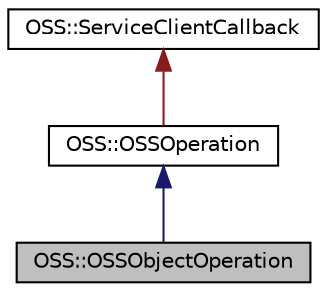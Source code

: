 digraph "OSS::OSSObjectOperation"
{
  edge [fontname="Helvetica",fontsize="10",labelfontname="Helvetica",labelfontsize="10"];
  node [fontname="Helvetica",fontsize="10",shape=record];
  Node1 [label="OSS::OSSObjectOperation",height=0.2,width=0.4,color="black", fillcolor="grey75", style="filled" fontcolor="black"];
  Node2 -> Node1 [dir="back",color="midnightblue",fontsize="10",style="solid",fontname="Helvetica"];
  Node2 [label="OSS::OSSOperation",height=0.2,width=0.4,color="black", fillcolor="white", style="filled",URL="$class_o_s_s_1_1_o_s_s_operation.html"];
  Node3 -> Node2 [dir="back",color="firebrick4",fontsize="10",style="solid",fontname="Helvetica"];
  Node3 [label="OSS::ServiceClientCallback",height=0.2,width=0.4,color="black", fillcolor="white", style="filled",URL="$class_o_s_s_1_1_service_client_callback.html"];
}
